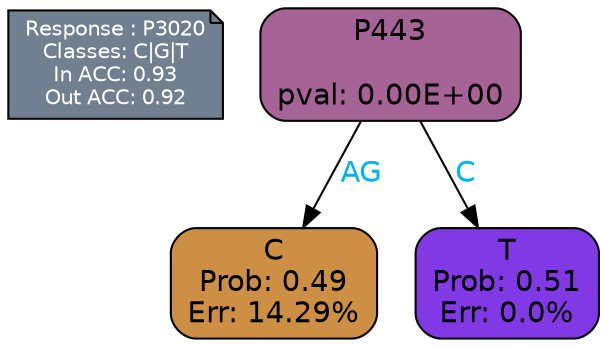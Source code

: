 digraph Tree {
node [shape=box, style="filled, rounded", color="black", fontname=helvetica] ;
graph [ranksep=equally, splines=polylines, bgcolor=transparent, dpi=600] ;
edge [fontname=helvetica] ;
LEGEND [label="Response : P3020
Classes: C|G|T
In ACC: 0.93
Out ACC: 0.92
",shape=note,align=left,style=filled,fillcolor="slategray",fontcolor="white",fontsize=10];1 [label="P443

pval: 0.00E+00", fillcolor="#a66395"] ;
2 [label="C
Prob: 0.49
Err: 14.29%", fillcolor="#cc8f43"] ;
3 [label="T
Prob: 0.51
Err: 0.0%", fillcolor="#8139e5"] ;
1 -> 2 [label="AG",fontcolor=deepskyblue2] ;
1 -> 3 [label="C",fontcolor=deepskyblue2] ;
{rank = same; 2;3;}{rank = same; LEGEND;1;}}